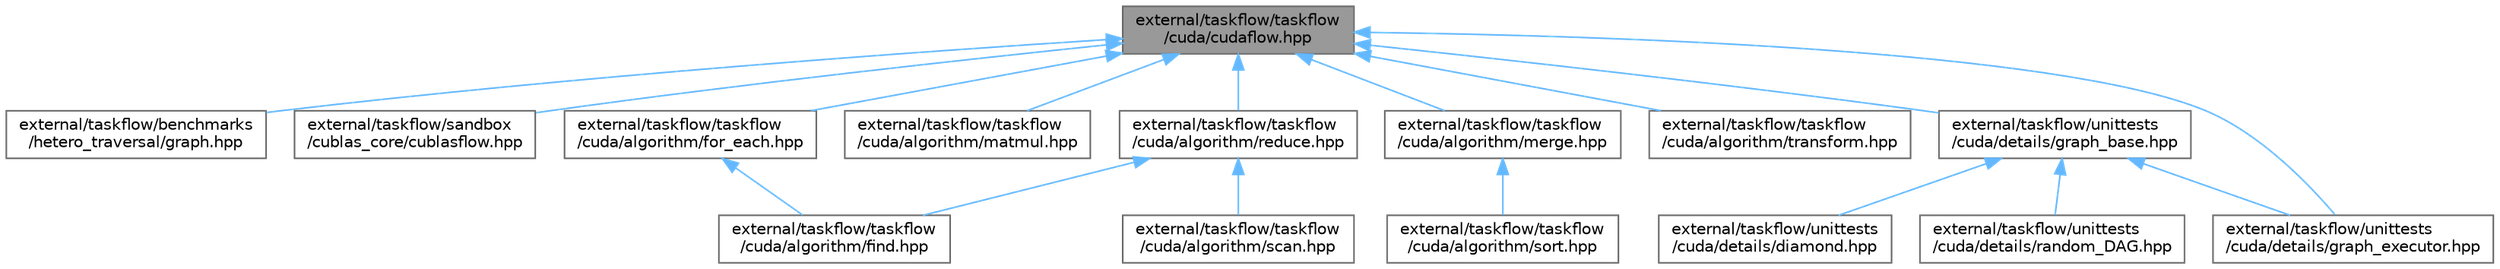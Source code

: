 digraph "external/taskflow/taskflow/cuda/cudaflow.hpp"
{
 // LATEX_PDF_SIZE
  bgcolor="transparent";
  edge [fontname=Helvetica,fontsize=10,labelfontname=Helvetica,labelfontsize=10];
  node [fontname=Helvetica,fontsize=10,shape=box,height=0.2,width=0.4];
  Node1 [id="Node000001",label="external/taskflow/taskflow\l/cuda/cudaflow.hpp",height=0.2,width=0.4,color="gray40", fillcolor="grey60", style="filled", fontcolor="black",tooltip="cudaFlow include file"];
  Node1 -> Node2 [id="edge17_Node000001_Node000002",dir="back",color="steelblue1",style="solid",tooltip=" "];
  Node2 [id="Node000002",label="external/taskflow/benchmarks\l/hetero_traversal/graph.hpp",height=0.2,width=0.4,color="grey40", fillcolor="white", style="filled",URL="$benchmarks_2hetero__traversal_2graph_8hpp.html",tooltip=" "];
  Node1 -> Node3 [id="edge18_Node000001_Node000003",dir="back",color="steelblue1",style="solid",tooltip=" "];
  Node3 [id="Node000003",label="external/taskflow/sandbox\l/cublas_core/cublasflow.hpp",height=0.2,width=0.4,color="grey40", fillcolor="white", style="filled",URL="$cublasflow_8hpp.html",tooltip="main cublasFlow include file"];
  Node1 -> Node4 [id="edge19_Node000001_Node000004",dir="back",color="steelblue1",style="solid",tooltip=" "];
  Node4 [id="Node000004",label="external/taskflow/taskflow\l/cuda/algorithm/for_each.hpp",height=0.2,width=0.4,color="grey40", fillcolor="white", style="filled",URL="$taskflow_2cuda_2algorithm_2for__each_8hpp.html",tooltip="cuda parallel-iteration algorithms include file"];
  Node4 -> Node5 [id="edge20_Node000004_Node000005",dir="back",color="steelblue1",style="solid",tooltip=" "];
  Node5 [id="Node000005",label="external/taskflow/taskflow\l/cuda/algorithm/find.hpp",height=0.2,width=0.4,color="grey40", fillcolor="white", style="filled",URL="$cuda_2algorithm_2find_8hpp.html",tooltip="cuda find algorithms include file"];
  Node1 -> Node6 [id="edge21_Node000001_Node000006",dir="back",color="steelblue1",style="solid",tooltip=" "];
  Node6 [id="Node000006",label="external/taskflow/taskflow\l/cuda/algorithm/matmul.hpp",height=0.2,width=0.4,color="grey40", fillcolor="white", style="filled",URL="$matmul_8hpp.html",tooltip=" "];
  Node1 -> Node7 [id="edge22_Node000001_Node000007",dir="back",color="steelblue1",style="solid",tooltip=" "];
  Node7 [id="Node000007",label="external/taskflow/taskflow\l/cuda/algorithm/merge.hpp",height=0.2,width=0.4,color="grey40", fillcolor="white", style="filled",URL="$merge_8hpp.html",tooltip="CUDA merge algorithm include file"];
  Node7 -> Node8 [id="edge23_Node000007_Node000008",dir="back",color="steelblue1",style="solid",tooltip=" "];
  Node8 [id="Node000008",label="external/taskflow/taskflow\l/cuda/algorithm/sort.hpp",height=0.2,width=0.4,color="grey40", fillcolor="white", style="filled",URL="$taskflow_2cuda_2algorithm_2sort_8hpp.html",tooltip="CUDA sort algorithm include file"];
  Node1 -> Node9 [id="edge24_Node000001_Node000009",dir="back",color="steelblue1",style="solid",tooltip=" "];
  Node9 [id="Node000009",label="external/taskflow/taskflow\l/cuda/algorithm/reduce.hpp",height=0.2,width=0.4,color="grey40", fillcolor="white", style="filled",URL="$taskflow_2cuda_2algorithm_2reduce_8hpp.html",tooltip="cuda reduce algorithms include file"];
  Node9 -> Node5 [id="edge25_Node000009_Node000005",dir="back",color="steelblue1",style="solid",tooltip=" "];
  Node9 -> Node10 [id="edge26_Node000009_Node000010",dir="back",color="steelblue1",style="solid",tooltip=" "];
  Node10 [id="Node000010",label="external/taskflow/taskflow\l/cuda/algorithm/scan.hpp",height=0.2,width=0.4,color="grey40", fillcolor="white", style="filled",URL="$taskflow_2cuda_2algorithm_2scan_8hpp.html",tooltip="CUDA scan algorithm include file"];
  Node1 -> Node11 [id="edge27_Node000001_Node000011",dir="back",color="steelblue1",style="solid",tooltip=" "];
  Node11 [id="Node000011",label="external/taskflow/taskflow\l/cuda/algorithm/transform.hpp",height=0.2,width=0.4,color="grey40", fillcolor="white", style="filled",URL="$cuda_2algorithm_2transform_8hpp.html",tooltip="cuda parallel-transform algorithms include file"];
  Node1 -> Node12 [id="edge28_Node000001_Node000012",dir="back",color="steelblue1",style="solid",tooltip=" "];
  Node12 [id="Node000012",label="external/taskflow/unittests\l/cuda/details/graph_base.hpp",height=0.2,width=0.4,color="grey40", fillcolor="white", style="filled",URL="$graph__base_8hpp.html",tooltip=" "];
  Node12 -> Node13 [id="edge29_Node000012_Node000013",dir="back",color="steelblue1",style="solid",tooltip=" "];
  Node13 [id="Node000013",label="external/taskflow/unittests\l/cuda/details/diamond.hpp",height=0.2,width=0.4,color="grey40", fillcolor="white", style="filled",URL="$diamond_8hpp.html",tooltip=" "];
  Node12 -> Node14 [id="edge30_Node000012_Node000014",dir="back",color="steelblue1",style="solid",tooltip=" "];
  Node14 [id="Node000014",label="external/taskflow/unittests\l/cuda/details/graph_executor.hpp",height=0.2,width=0.4,color="grey40", fillcolor="white", style="filled",URL="$graph__executor_8hpp.html",tooltip=" "];
  Node12 -> Node15 [id="edge31_Node000012_Node000015",dir="back",color="steelblue1",style="solid",tooltip=" "];
  Node15 [id="Node000015",label="external/taskflow/unittests\l/cuda/details/random_DAG.hpp",height=0.2,width=0.4,color="grey40", fillcolor="white", style="filled",URL="$random___d_a_g_8hpp.html",tooltip=" "];
  Node1 -> Node14 [id="edge32_Node000001_Node000014",dir="back",color="steelblue1",style="solid",tooltip=" "];
}
